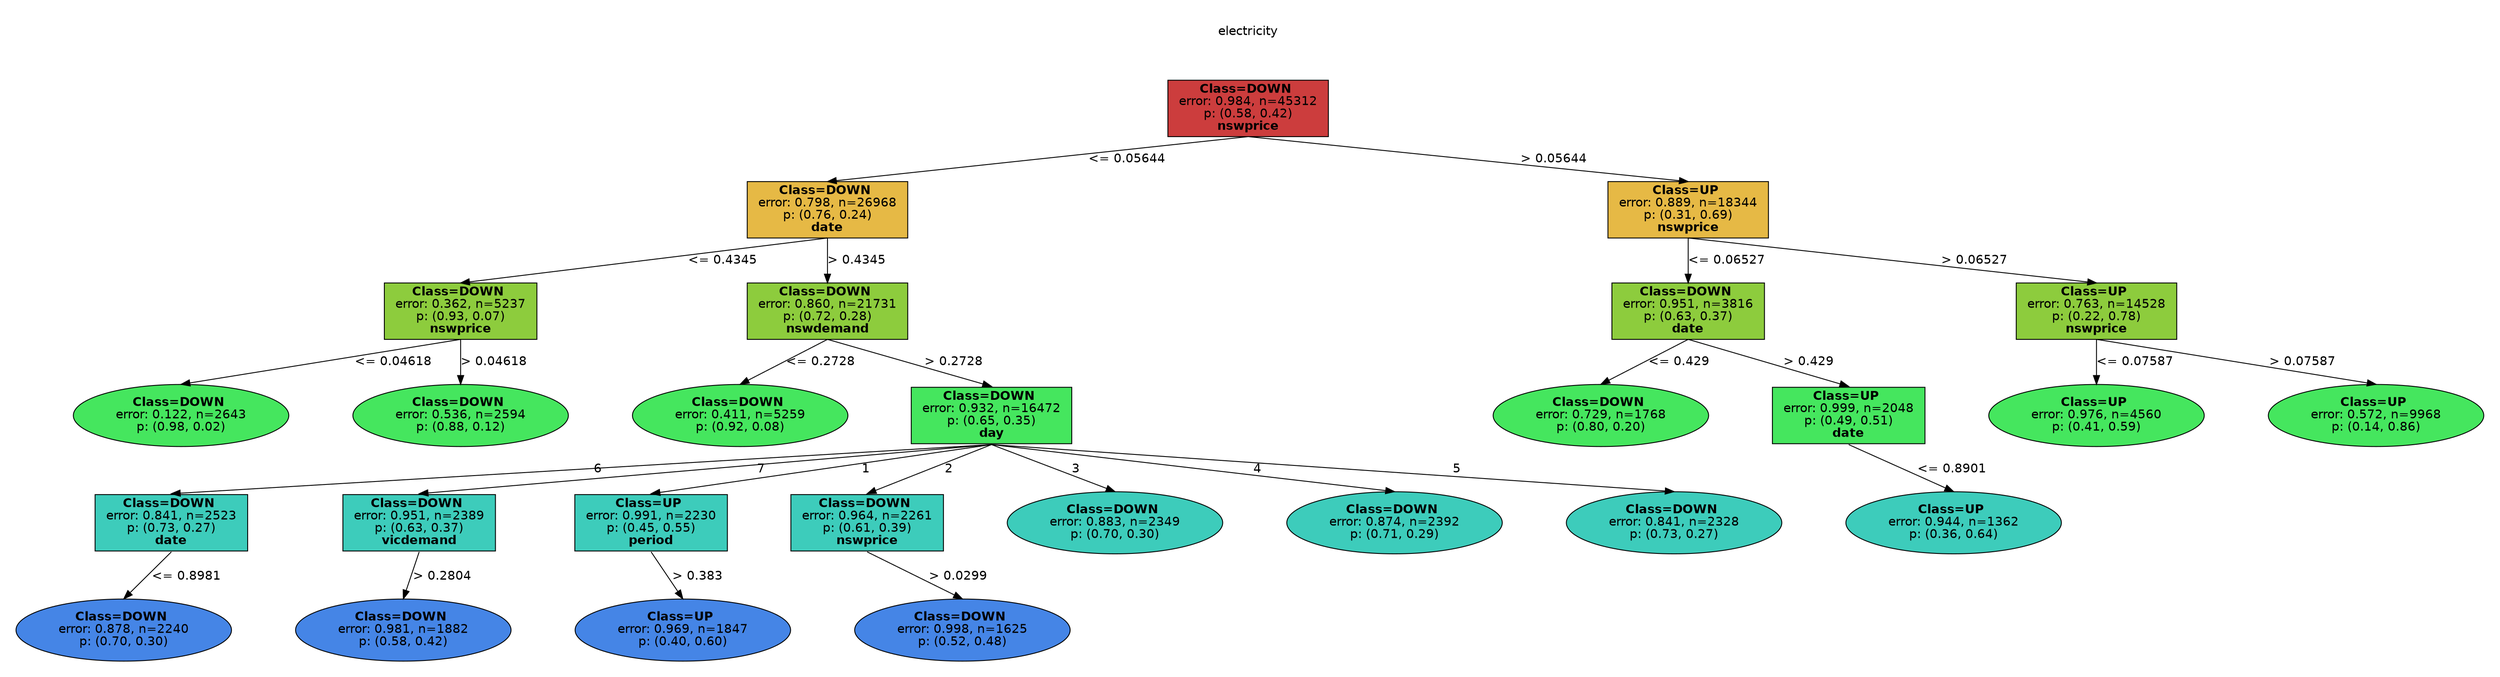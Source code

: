 digraph Tree {
splines=false;
graph [pad=".25", ranksep="0.5", nodesep="1"];
node [shape=rect, style="filled", color="black", fontname="helvetica",fillcolor="white"] ;
edge [fontname="helvetica"] ;
0 [label="electricity", shape=plaintext];
0:s -> 1:n [style=invis];   
1 [label=<<b> Class=DOWN </b> <br/> error: 0.984, n=45312 <br/> p: (0.58, 0.42) <br/><b>nswprice</b>>, fillcolor="0.000 0.7 0.800", shape="rect"];
2 [label=<<b> Class=DOWN </b> <br/> error: 0.798, n=26968 <br/> p: (0.76, 0.24) <br/><b>date</b>>, fillcolor="0.120 0.7 0.900", shape="rect"];
1:s -> 2:n [label="<= 0.05644"] ;
3 [label=<<b> Class=DOWN </b> <br/> error: 0.362, n=5237 <br/> p: (0.93, 0.07) <br/><b>nswprice</b>>, fillcolor="0.240 0.7 0.800", shape="rect"];
2:s -> 3:n [label="<= 0.4345"] ;
4 [label=<<b> Class=DOWN </b> <br/> error: 0.122, n=2643 <br/> p: (0.98, 0.02) >, fillcolor="0.360 0.7 0.900", shape="oval"];
3:s -> 4:n [label="<= 0.04618"] ;
5 [label=<<b> Class=DOWN </b> <br/> error: 0.536, n=2594 <br/> p: (0.88, 0.12) >, fillcolor="0.360 0.7 0.900", shape="oval"];
3:s -> 5:n [label="> 0.04618"] ;
6 [label=<<b> Class=DOWN </b> <br/> error: 0.860, n=21731 <br/> p: (0.72, 0.28) <br/><b>nswdemand</b>>, fillcolor="0.240 0.7 0.800", shape="rect"];
2:s -> 6:n [label="> 0.4345"] ;
7 [label=<<b> Class=DOWN </b> <br/> error: 0.411, n=5259 <br/> p: (0.92, 0.08) >, fillcolor="0.360 0.7 0.900", shape="oval"];
6:s -> 7:n [label="<= 0.2728"] ;
8 [label=<<b> Class=DOWN </b> <br/> error: 0.932, n=16472 <br/> p: (0.65, 0.35) <br/><b>day</b>>, fillcolor="0.360 0.7 0.900", shape="rect"];
6:s -> 8:n [label="> 0.2728"] ;
9 [label=<<b> Class=DOWN </b> <br/> error: 0.841, n=2523 <br/> p: (0.73, 0.27) <br/><b>date</b>>, fillcolor="0.480 0.7 0.800", shape="rect"];
8:s -> 9:n [label="6"] ;
10 [label=<<b> Class=DOWN </b> <br/> error: 0.878, n=2240 <br/> p: (0.70, 0.30) >, fillcolor="0.600 0.7 0.900", shape="oval"];
9:s -> 10:n [label="<= 0.8981"] ;
11 [label=<<b> Class=DOWN </b> <br/> error: 0.951, n=2389 <br/> p: (0.63, 0.37) <br/><b>vicdemand</b>>, fillcolor="0.480 0.7 0.800", shape="rect"];
8:s -> 11:n [label="7"] ;
12 [label=<<b> Class=DOWN </b> <br/> error: 0.981, n=1882 <br/> p: (0.58, 0.42) >, fillcolor="0.600 0.7 0.900", shape="oval"];
11:s -> 12:n [label="> 0.2804"] ;
13 [label=<<b> Class=UP </b> <br/> error: 0.991, n=2230 <br/> p: (0.45, 0.55) <br/><b>period</b>>, fillcolor="0.480 0.7 0.800", shape="rect"];
8:s -> 13:n [label="1"] ;
14 [label=<<b> Class=UP </b> <br/> error: 0.969, n=1847 <br/> p: (0.40, 0.60) >, fillcolor="0.600 0.7 0.900", shape="oval"];
13:s -> 14:n [label="> 0.383"] ;
15 [label=<<b> Class=DOWN </b> <br/> error: 0.964, n=2261 <br/> p: (0.61, 0.39) <br/><b>nswprice</b>>, fillcolor="0.480 0.7 0.800", shape="rect"];
8:s -> 15:n [label="2"] ;
16 [label=<<b> Class=DOWN </b> <br/> error: 0.998, n=1625 <br/> p: (0.52, 0.48) >, fillcolor="0.600 0.7 0.900", shape="oval"];
15:s -> 16:n [label="> 0.0299"] ;
17 [label=<<b> Class=DOWN </b> <br/> error: 0.883, n=2349 <br/> p: (0.70, 0.30) >, fillcolor="0.480 0.7 0.800", shape="oval"];
8:s -> 17:n [label="3"] ;
18 [label=<<b> Class=DOWN </b> <br/> error: 0.874, n=2392 <br/> p: (0.71, 0.29) >, fillcolor="0.480 0.7 0.800", shape="oval"];
8:s -> 18:n [label="4"] ;
19 [label=<<b> Class=DOWN </b> <br/> error: 0.841, n=2328 <br/> p: (0.73, 0.27) >, fillcolor="0.480 0.7 0.800", shape="oval"];
8:s -> 19:n [label="5"] ;
20 [label=<<b> Class=UP </b> <br/> error: 0.889, n=18344 <br/> p: (0.31, 0.69) <br/><b>nswprice</b>>, fillcolor="0.120 0.7 0.900", shape="rect"];
1:s -> 20:n [label="> 0.05644"] ;
21 [label=<<b> Class=DOWN </b> <br/> error: 0.951, n=3816 <br/> p: (0.63, 0.37) <br/><b>date</b>>, fillcolor="0.240 0.7 0.800", shape="rect"];
20:s -> 21:n [label="<= 0.06527"] ;
22 [label=<<b> Class=DOWN </b> <br/> error: 0.729, n=1768 <br/> p: (0.80, 0.20) >, fillcolor="0.360 0.7 0.900", shape="oval"];
21:s -> 22:n [label="<= 0.429"] ;
23 [label=<<b> Class=UP </b> <br/> error: 0.999, n=2048 <br/> p: (0.49, 0.51) <br/><b>date</b>>, fillcolor="0.360 0.7 0.900", shape="rect"];
21:s -> 23:n [label="> 0.429"] ;
24 [label=<<b> Class=UP </b> <br/> error: 0.944, n=1362 <br/> p: (0.36, 0.64) >, fillcolor="0.480 0.7 0.800", shape="oval"];
23:s -> 24:n [label="<= 0.8901"] ;
25 [label=<<b> Class=UP </b> <br/> error: 0.763, n=14528 <br/> p: (0.22, 0.78) <br/><b>nswprice</b>>, fillcolor="0.240 0.7 0.800", shape="rect"];
20:s -> 25:n [label="> 0.06527"] ;
26 [label=<<b> Class=UP </b> <br/> error: 0.976, n=4560 <br/> p: (0.41, 0.59) >, fillcolor="0.360 0.7 0.900", shape="oval"];
25:s -> 26:n [label="<= 0.07587"] ;
27 [label=<<b> Class=UP </b> <br/> error: 0.572, n=9968 <br/> p: (0.14, 0.86) >, fillcolor="0.360 0.7 0.900", shape="oval"];
25:s -> 27:n [label="> 0.07587"] ;

}
